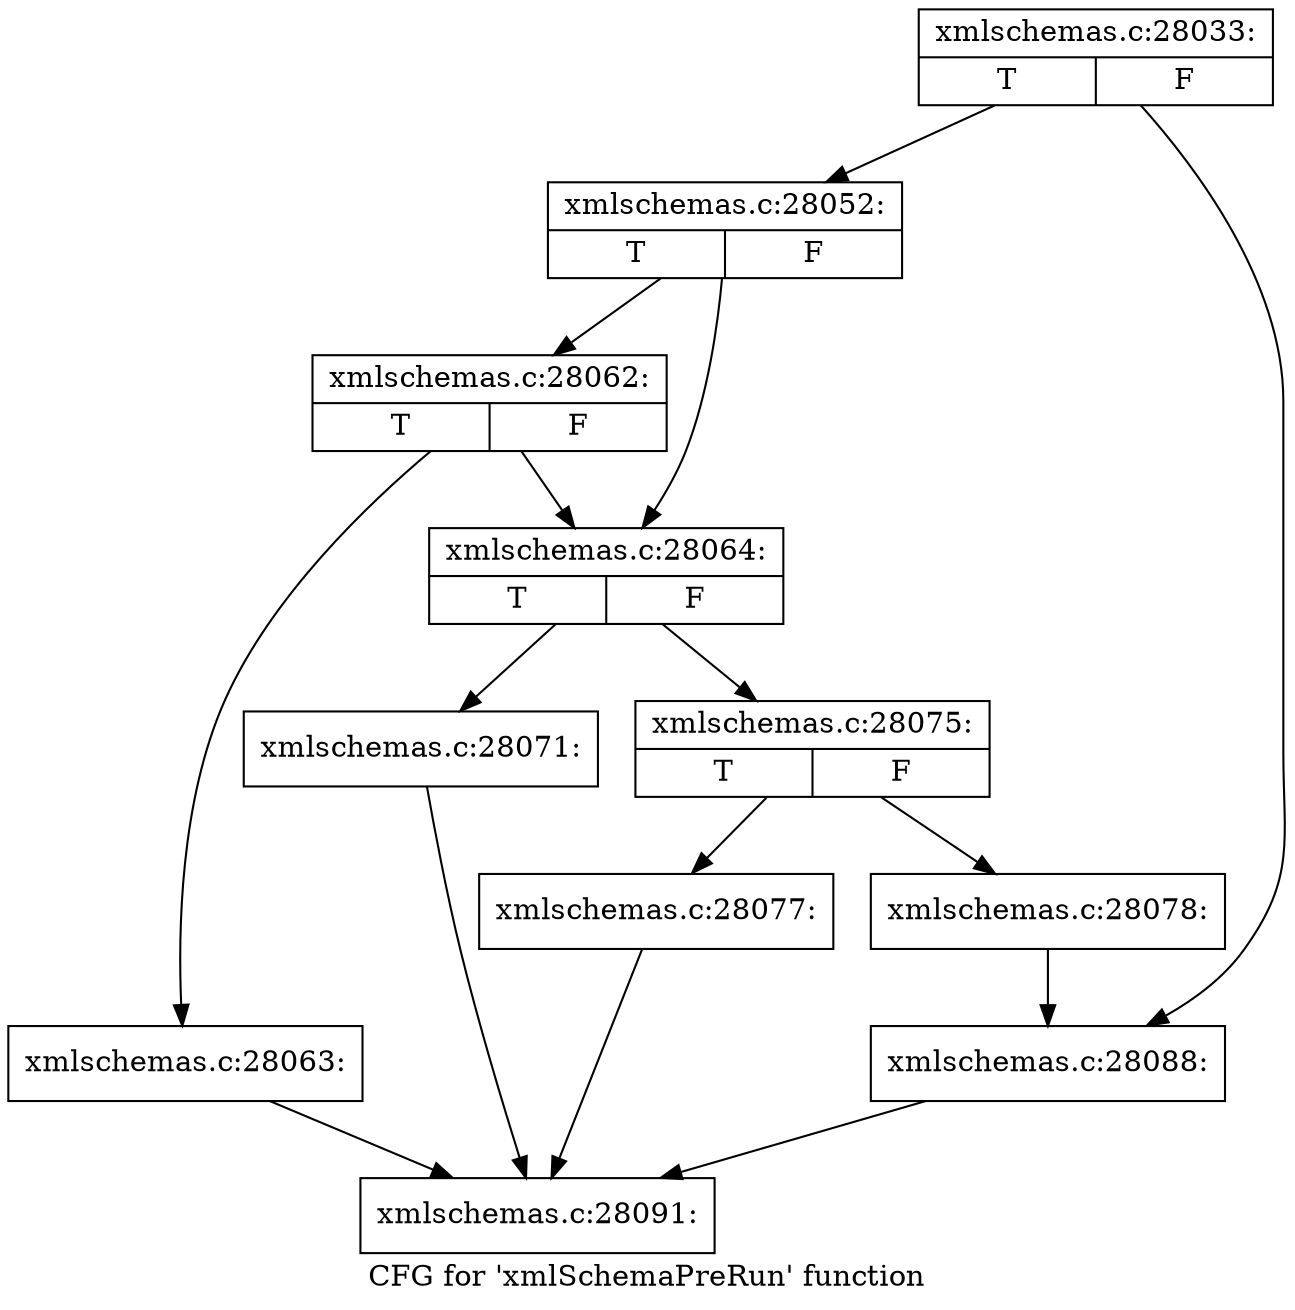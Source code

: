 digraph "CFG for 'xmlSchemaPreRun' function" {
	label="CFG for 'xmlSchemaPreRun' function";

	Node0x56ecff0 [shape=record,label="{xmlschemas.c:28033:|{<s0>T|<s1>F}}"];
	Node0x56ecff0 -> Node0x56f1370;
	Node0x56ecff0 -> Node0x56f13c0;
	Node0x56f1370 [shape=record,label="{xmlschemas.c:28052:|{<s0>T|<s1>F}}"];
	Node0x56f1370 -> Node0x56f1e00;
	Node0x56f1370 -> Node0x56f1db0;
	Node0x56f1e00 [shape=record,label="{xmlschemas.c:28062:|{<s0>T|<s1>F}}"];
	Node0x56f1e00 -> Node0x56f1d60;
	Node0x56f1e00 -> Node0x56f1db0;
	Node0x56f1d60 [shape=record,label="{xmlschemas.c:28063:}"];
	Node0x56f1d60 -> Node0x56f00b0;
	Node0x56f1db0 [shape=record,label="{xmlschemas.c:28064:|{<s0>T|<s1>F}}"];
	Node0x56f1db0 -> Node0x56f2a90;
	Node0x56f1db0 -> Node0x56f3620;
	Node0x56f2a90 [shape=record,label="{xmlschemas.c:28071:}"];
	Node0x56f2a90 -> Node0x56f00b0;
	Node0x56f3620 [shape=record,label="{xmlschemas.c:28075:|{<s0>T|<s1>F}}"];
	Node0x56f3620 -> Node0x56f4060;
	Node0x56f3620 -> Node0x56f40b0;
	Node0x56f4060 [shape=record,label="{xmlschemas.c:28077:}"];
	Node0x56f4060 -> Node0x56f00b0;
	Node0x56f40b0 [shape=record,label="{xmlschemas.c:28078:}"];
	Node0x56f40b0 -> Node0x56f13c0;
	Node0x56f13c0 [shape=record,label="{xmlschemas.c:28088:}"];
	Node0x56f13c0 -> Node0x56f00b0;
	Node0x56f00b0 [shape=record,label="{xmlschemas.c:28091:}"];
}

